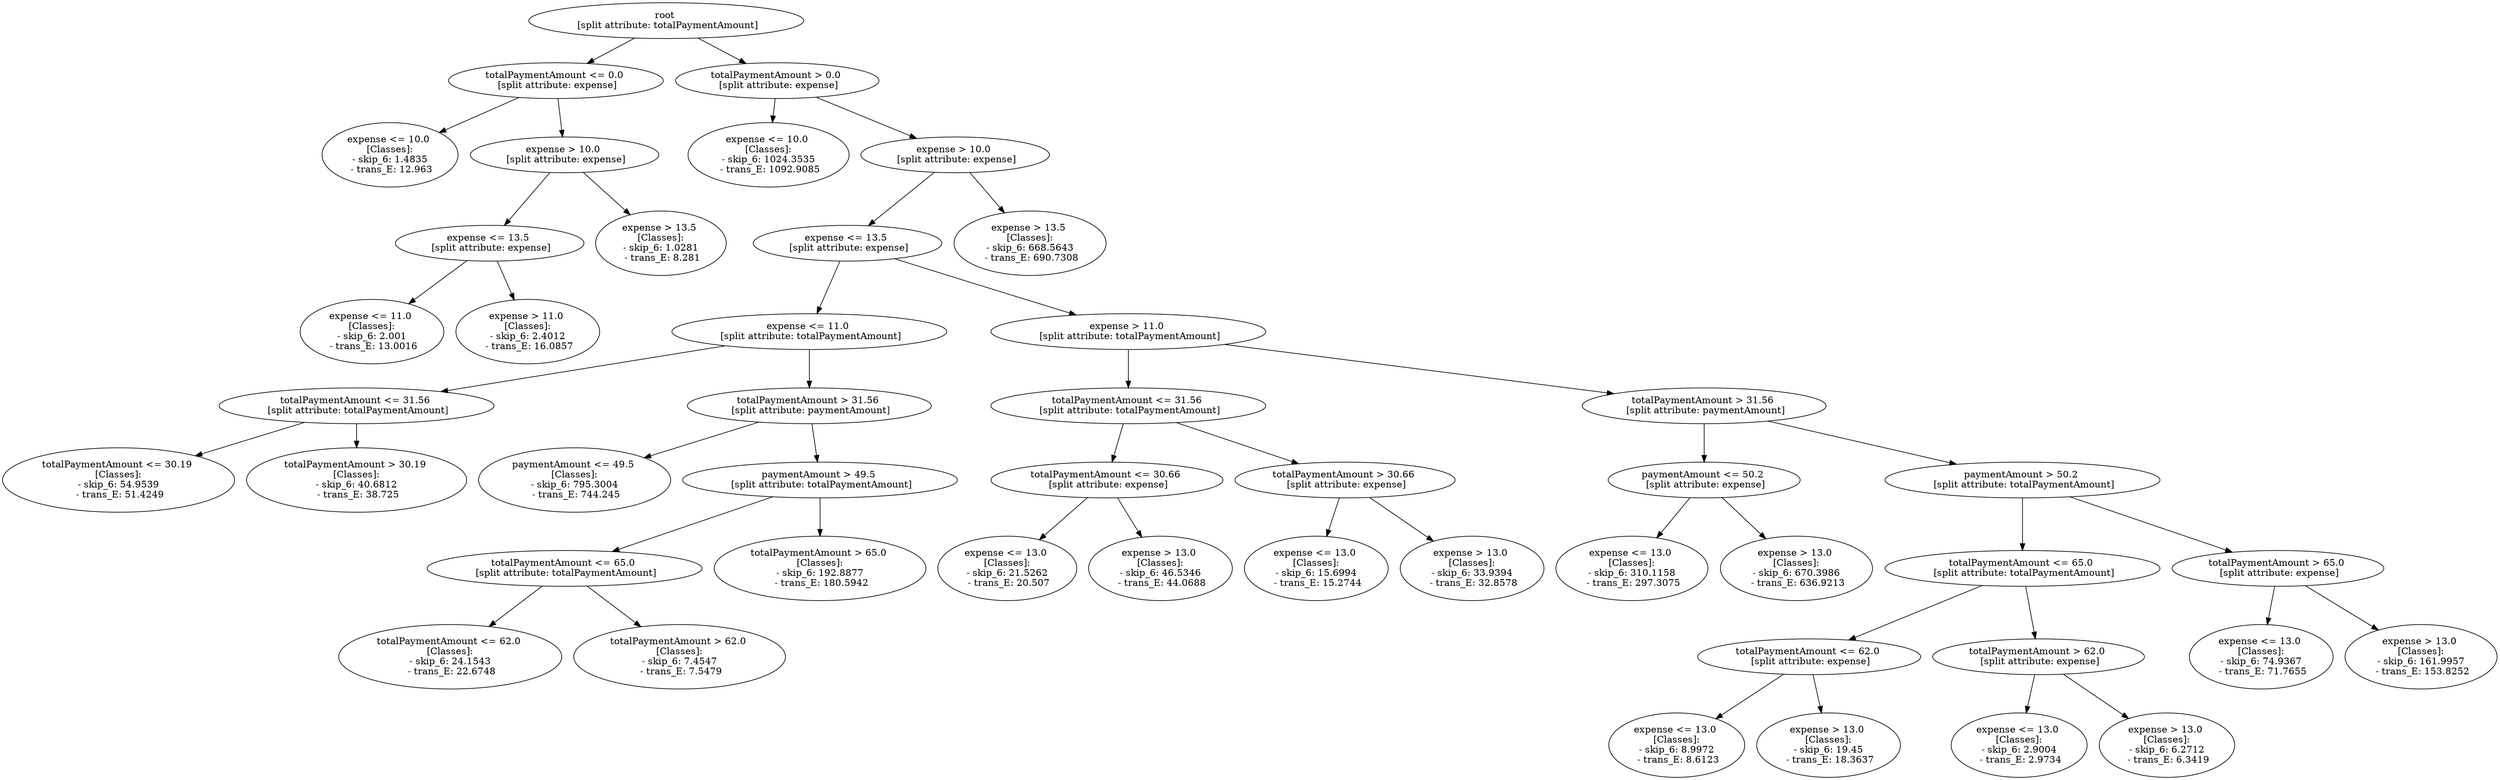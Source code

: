 // Road_Traffic_Fine_Management_Process-p_7-3
digraph "Road_Traffic_Fine_Management_Process-p_7-3" {
	"41240eba-23a1-47f2-b154-59f701176d9b" [label="root 
 [split attribute: totalPaymentAmount]"]
	"a12c95ca-86e2-4572-8037-abf83ed99fae" [label="totalPaymentAmount <= 0.0 
 [split attribute: expense]"]
	"41240eba-23a1-47f2-b154-59f701176d9b" -> "a12c95ca-86e2-4572-8037-abf83ed99fae"
	"8d6f9fa1-c29f-4ccf-a37b-f9d81ba53aad" [label="expense <= 10.0 
 [Classes]: 
 - skip_6: 1.4835 
 - trans_E: 12.963"]
	"a12c95ca-86e2-4572-8037-abf83ed99fae" -> "8d6f9fa1-c29f-4ccf-a37b-f9d81ba53aad"
	"413cdd6e-e7e1-4713-9687-b115ff645a1e" [label="expense > 10.0 
 [split attribute: expense]"]
	"a12c95ca-86e2-4572-8037-abf83ed99fae" -> "413cdd6e-e7e1-4713-9687-b115ff645a1e"
	"81d2f49c-6227-4d13-aab3-cff5b29b7a0c" [label="expense <= 13.5 
 [split attribute: expense]"]
	"413cdd6e-e7e1-4713-9687-b115ff645a1e" -> "81d2f49c-6227-4d13-aab3-cff5b29b7a0c"
	"a0123115-ca01-4c5e-9435-a341e90b2269" [label="expense <= 11.0 
 [Classes]: 
 - skip_6: 2.001 
 - trans_E: 13.0016"]
	"81d2f49c-6227-4d13-aab3-cff5b29b7a0c" -> "a0123115-ca01-4c5e-9435-a341e90b2269"
	"076cb01b-d2bd-4d5c-a3a7-55f409f054e7" [label="expense > 11.0 
 [Classes]: 
 - skip_6: 2.4012 
 - trans_E: 16.0857"]
	"81d2f49c-6227-4d13-aab3-cff5b29b7a0c" -> "076cb01b-d2bd-4d5c-a3a7-55f409f054e7"
	"9a6cb650-c4ce-4687-a28c-ff88f7822024" [label="expense > 13.5 
 [Classes]: 
 - skip_6: 1.0281 
 - trans_E: 8.281"]
	"413cdd6e-e7e1-4713-9687-b115ff645a1e" -> "9a6cb650-c4ce-4687-a28c-ff88f7822024"
	"bf54db44-aa17-4778-86eb-e66ca16614c4" [label="totalPaymentAmount > 0.0 
 [split attribute: expense]"]
	"41240eba-23a1-47f2-b154-59f701176d9b" -> "bf54db44-aa17-4778-86eb-e66ca16614c4"
	"de1e3e0f-f251-47ea-a344-f0c6c1bd7464" [label="expense <= 10.0 
 [Classes]: 
 - skip_6: 1024.3535 
 - trans_E: 1092.9085"]
	"bf54db44-aa17-4778-86eb-e66ca16614c4" -> "de1e3e0f-f251-47ea-a344-f0c6c1bd7464"
	"27eeec49-4185-48d5-8f4b-178c58a39425" [label="expense > 10.0 
 [split attribute: expense]"]
	"bf54db44-aa17-4778-86eb-e66ca16614c4" -> "27eeec49-4185-48d5-8f4b-178c58a39425"
	"bcf1c867-01ff-4f95-ba6a-fe05dd81fcb2" [label="expense <= 13.5 
 [split attribute: expense]"]
	"27eeec49-4185-48d5-8f4b-178c58a39425" -> "bcf1c867-01ff-4f95-ba6a-fe05dd81fcb2"
	"16e53a93-d3fe-4fdf-9acb-1b0b7f1d9e3d" [label="expense <= 11.0 
 [split attribute: totalPaymentAmount]"]
	"bcf1c867-01ff-4f95-ba6a-fe05dd81fcb2" -> "16e53a93-d3fe-4fdf-9acb-1b0b7f1d9e3d"
	"431edfbc-8045-4e94-9b41-388843349ae4" [label="totalPaymentAmount <= 31.56 
 [split attribute: totalPaymentAmount]"]
	"16e53a93-d3fe-4fdf-9acb-1b0b7f1d9e3d" -> "431edfbc-8045-4e94-9b41-388843349ae4"
	"d22dd38a-13b6-423c-a564-6ebe96e50073" [label="totalPaymentAmount <= 30.19 
 [Classes]: 
 - skip_6: 54.9539 
 - trans_E: 51.4249"]
	"431edfbc-8045-4e94-9b41-388843349ae4" -> "d22dd38a-13b6-423c-a564-6ebe96e50073"
	"7ac7dee8-b4c2-4da3-8d01-4cf97317ab5f" [label="totalPaymentAmount > 30.19 
 [Classes]: 
 - skip_6: 40.6812 
 - trans_E: 38.725"]
	"431edfbc-8045-4e94-9b41-388843349ae4" -> "7ac7dee8-b4c2-4da3-8d01-4cf97317ab5f"
	"a22da010-1f3b-4635-9af3-0436e9c77efd" [label="totalPaymentAmount > 31.56 
 [split attribute: paymentAmount]"]
	"16e53a93-d3fe-4fdf-9acb-1b0b7f1d9e3d" -> "a22da010-1f3b-4635-9af3-0436e9c77efd"
	"2a5955ae-23ec-4850-a2d2-69aa008a3bbb" [label="paymentAmount <= 49.5 
 [Classes]: 
 - skip_6: 795.3004 
 - trans_E: 744.245"]
	"a22da010-1f3b-4635-9af3-0436e9c77efd" -> "2a5955ae-23ec-4850-a2d2-69aa008a3bbb"
	"243e9de1-0665-421c-a0e3-96bac6a52d9c" [label="paymentAmount > 49.5 
 [split attribute: totalPaymentAmount]"]
	"a22da010-1f3b-4635-9af3-0436e9c77efd" -> "243e9de1-0665-421c-a0e3-96bac6a52d9c"
	"730c6346-0877-4d4c-8364-19d7ed533a27" [label="totalPaymentAmount <= 65.0 
 [split attribute: totalPaymentAmount]"]
	"243e9de1-0665-421c-a0e3-96bac6a52d9c" -> "730c6346-0877-4d4c-8364-19d7ed533a27"
	"b624c742-52d2-4e99-9741-c68345cd3f76" [label="totalPaymentAmount <= 62.0 
 [Classes]: 
 - skip_6: 24.1543 
 - trans_E: 22.6748"]
	"730c6346-0877-4d4c-8364-19d7ed533a27" -> "b624c742-52d2-4e99-9741-c68345cd3f76"
	"9fc95b41-6605-42b2-a702-8de35629cba8" [label="totalPaymentAmount > 62.0 
 [Classes]: 
 - skip_6: 7.4547 
 - trans_E: 7.5479"]
	"730c6346-0877-4d4c-8364-19d7ed533a27" -> "9fc95b41-6605-42b2-a702-8de35629cba8"
	"252b7699-8021-479f-b649-abec13bb1429" [label="totalPaymentAmount > 65.0 
 [Classes]: 
 - skip_6: 192.8877 
 - trans_E: 180.5942"]
	"243e9de1-0665-421c-a0e3-96bac6a52d9c" -> "252b7699-8021-479f-b649-abec13bb1429"
	"e3316256-006a-48f0-b74d-8bd0c84944b5" [label="expense > 11.0 
 [split attribute: totalPaymentAmount]"]
	"bcf1c867-01ff-4f95-ba6a-fe05dd81fcb2" -> "e3316256-006a-48f0-b74d-8bd0c84944b5"
	"5ca73ab5-5b1e-41a4-a9d8-455fb0307307" [label="totalPaymentAmount <= 31.56 
 [split attribute: totalPaymentAmount]"]
	"e3316256-006a-48f0-b74d-8bd0c84944b5" -> "5ca73ab5-5b1e-41a4-a9d8-455fb0307307"
	"d215a446-e7d9-4af5-8b09-a8ef25448938" [label="totalPaymentAmount <= 30.66 
 [split attribute: expense]"]
	"5ca73ab5-5b1e-41a4-a9d8-455fb0307307" -> "d215a446-e7d9-4af5-8b09-a8ef25448938"
	"f1449877-1357-4deb-83a1-4d00d1dcc860" [label="expense <= 13.0 
 [Classes]: 
 - skip_6: 21.5262 
 - trans_E: 20.507"]
	"d215a446-e7d9-4af5-8b09-a8ef25448938" -> "f1449877-1357-4deb-83a1-4d00d1dcc860"
	"71ecf4f1-d7ec-4bb5-aa95-36c79d62764b" [label="expense > 13.0 
 [Classes]: 
 - skip_6: 46.5346 
 - trans_E: 44.0688"]
	"d215a446-e7d9-4af5-8b09-a8ef25448938" -> "71ecf4f1-d7ec-4bb5-aa95-36c79d62764b"
	"6e42d0b9-be2d-464a-8278-8ec88e923543" [label="totalPaymentAmount > 30.66 
 [split attribute: expense]"]
	"5ca73ab5-5b1e-41a4-a9d8-455fb0307307" -> "6e42d0b9-be2d-464a-8278-8ec88e923543"
	"e55d102a-41be-4014-9d66-76fad1ecb678" [label="expense <= 13.0 
 [Classes]: 
 - skip_6: 15.6994 
 - trans_E: 15.2744"]
	"6e42d0b9-be2d-464a-8278-8ec88e923543" -> "e55d102a-41be-4014-9d66-76fad1ecb678"
	"737d7a0d-c760-4662-97bc-4aae4da1b43f" [label="expense > 13.0 
 [Classes]: 
 - skip_6: 33.9394 
 - trans_E: 32.8578"]
	"6e42d0b9-be2d-464a-8278-8ec88e923543" -> "737d7a0d-c760-4662-97bc-4aae4da1b43f"
	"cb2ac97d-0f41-470c-8ccd-3918d4309577" [label="totalPaymentAmount > 31.56 
 [split attribute: paymentAmount]"]
	"e3316256-006a-48f0-b74d-8bd0c84944b5" -> "cb2ac97d-0f41-470c-8ccd-3918d4309577"
	"ea3ecefa-0c2e-42c4-ba77-47d3e5b5457c" [label="paymentAmount <= 50.2 
 [split attribute: expense]"]
	"cb2ac97d-0f41-470c-8ccd-3918d4309577" -> "ea3ecefa-0c2e-42c4-ba77-47d3e5b5457c"
	"51f93d35-ccfd-4f45-9a09-8b5a9fb689ba" [label="expense <= 13.0 
 [Classes]: 
 - skip_6: 310.1158 
 - trans_E: 297.3075"]
	"ea3ecefa-0c2e-42c4-ba77-47d3e5b5457c" -> "51f93d35-ccfd-4f45-9a09-8b5a9fb689ba"
	"eb8b3204-1b89-4ca7-8b0f-6e2101f4062b" [label="expense > 13.0 
 [Classes]: 
 - skip_6: 670.3986 
 - trans_E: 636.9213"]
	"ea3ecefa-0c2e-42c4-ba77-47d3e5b5457c" -> "eb8b3204-1b89-4ca7-8b0f-6e2101f4062b"
	"1360d590-845b-4a06-82be-7ab7e926e342" [label="paymentAmount > 50.2 
 [split attribute: totalPaymentAmount]"]
	"cb2ac97d-0f41-470c-8ccd-3918d4309577" -> "1360d590-845b-4a06-82be-7ab7e926e342"
	"39b76bb5-5fd8-4860-b0aa-ec44d2e02af0" [label="totalPaymentAmount <= 65.0 
 [split attribute: totalPaymentAmount]"]
	"1360d590-845b-4a06-82be-7ab7e926e342" -> "39b76bb5-5fd8-4860-b0aa-ec44d2e02af0"
	"39e87436-4549-4619-b89a-aec098b172d2" [label="totalPaymentAmount <= 62.0 
 [split attribute: expense]"]
	"39b76bb5-5fd8-4860-b0aa-ec44d2e02af0" -> "39e87436-4549-4619-b89a-aec098b172d2"
	"c1d6f9e3-0406-4ef3-896b-5eb554f5c0a3" [label="expense <= 13.0 
 [Classes]: 
 - skip_6: 8.9972 
 - trans_E: 8.6123"]
	"39e87436-4549-4619-b89a-aec098b172d2" -> "c1d6f9e3-0406-4ef3-896b-5eb554f5c0a3"
	"c28ae5fc-84fe-42f0-87fc-60fbe76d5a6e" [label="expense > 13.0 
 [Classes]: 
 - skip_6: 19.45 
 - trans_E: 18.3637"]
	"39e87436-4549-4619-b89a-aec098b172d2" -> "c28ae5fc-84fe-42f0-87fc-60fbe76d5a6e"
	"fcff0e1b-e803-499e-8b91-3418ef0daafb" [label="totalPaymentAmount > 62.0 
 [split attribute: expense]"]
	"39b76bb5-5fd8-4860-b0aa-ec44d2e02af0" -> "fcff0e1b-e803-499e-8b91-3418ef0daafb"
	"f0003e93-4cee-40b3-a650-4dc26fc90c61" [label="expense <= 13.0 
 [Classes]: 
 - skip_6: 2.9004 
 - trans_E: 2.9734"]
	"fcff0e1b-e803-499e-8b91-3418ef0daafb" -> "f0003e93-4cee-40b3-a650-4dc26fc90c61"
	"21d525ff-0b91-412e-91e3-a3d17d7d5b08" [label="expense > 13.0 
 [Classes]: 
 - skip_6: 6.2712 
 - trans_E: 6.3419"]
	"fcff0e1b-e803-499e-8b91-3418ef0daafb" -> "21d525ff-0b91-412e-91e3-a3d17d7d5b08"
	"c19b3dea-5ae2-4754-9be9-eae1ea22e196" [label="totalPaymentAmount > 65.0 
 [split attribute: expense]"]
	"1360d590-845b-4a06-82be-7ab7e926e342" -> "c19b3dea-5ae2-4754-9be9-eae1ea22e196"
	"d604a795-860d-4e7c-81f9-13fcee768c53" [label="expense <= 13.0 
 [Classes]: 
 - skip_6: 74.9367 
 - trans_E: 71.7655"]
	"c19b3dea-5ae2-4754-9be9-eae1ea22e196" -> "d604a795-860d-4e7c-81f9-13fcee768c53"
	"681f9052-c6a9-4b7a-b8fb-2d84f68f7714" [label="expense > 13.0 
 [Classes]: 
 - skip_6: 161.9957 
 - trans_E: 153.8252"]
	"c19b3dea-5ae2-4754-9be9-eae1ea22e196" -> "681f9052-c6a9-4b7a-b8fb-2d84f68f7714"
	"c421e8fd-7447-4aaf-a34a-d588c6534827" [label="expense > 13.5 
 [Classes]: 
 - skip_6: 668.5643 
 - trans_E: 690.7308"]
	"27eeec49-4185-48d5-8f4b-178c58a39425" -> "c421e8fd-7447-4aaf-a34a-d588c6534827"
}
